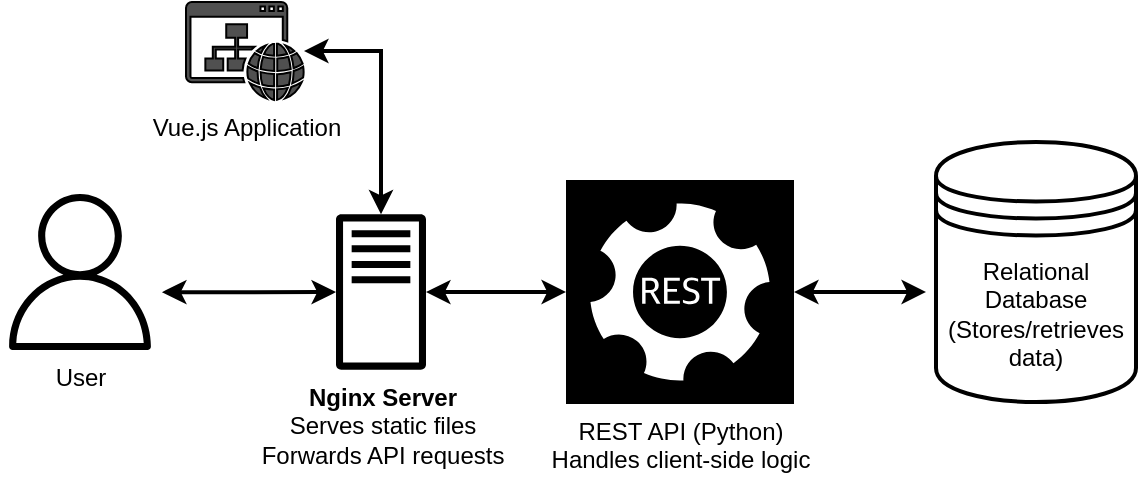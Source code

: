 <mxfile version="22.1.18" type="github">
  <diagram name="Página-1" id="ZKQeqJewwD02eu_zfRfw">
    <mxGraphModel dx="1434" dy="782" grid="1" gridSize="10" guides="1" tooltips="1" connect="1" arrows="1" fold="1" page="1" pageScale="1" pageWidth="827" pageHeight="1169" math="0" shadow="0">
      <root>
        <mxCell id="0" />
        <mxCell id="1" parent="0" />
        <mxCell id="BcHR5Af1jzsBUXVU-GAc-8" style="edgeStyle=orthogonalEdgeStyle;rounded=0;orthogonalLoop=1;jettySize=auto;html=1;exitX=1.078;exitY=0.629;exitDx=0;exitDy=0;exitPerimeter=0;startArrow=classic;startFill=1;strokeWidth=2;jumpSize=6;endSize=6;strokeColor=#000000;" edge="1" parent="1" source="BcHR5Af1jzsBUXVU-GAc-24" target="BcHR5Af1jzsBUXVU-GAc-18">
          <mxGeometry relative="1" as="geometry">
            <mxPoint x="229" y="295" as="sourcePoint" />
            <mxPoint x="260" y="295" as="targetPoint" />
          </mxGeometry>
        </mxCell>
        <mxCell id="BcHR5Af1jzsBUXVU-GAc-1" value="Relational Database&lt;br&gt;(Stores/retrieves data)" style="shape=datastore;whiteSpace=wrap;html=1;strokeWidth=2;strokeColor=#000000;" vertex="1" parent="1">
          <mxGeometry x="615" y="220" width="100" height="130" as="geometry" />
        </mxCell>
        <mxCell id="BcHR5Af1jzsBUXVU-GAc-13" style="edgeStyle=orthogonalEdgeStyle;rounded=0;orthogonalLoop=1;jettySize=auto;html=1;startArrow=classic;startFill=1;strokeWidth=2;strokeColor=#000000;" edge="1" parent="1" source="BcHR5Af1jzsBUXVU-GAc-18" target="BcHR5Af1jzsBUXVU-GAc-12">
          <mxGeometry relative="1" as="geometry">
            <mxPoint x="360" y="295" as="sourcePoint" />
          </mxGeometry>
        </mxCell>
        <mxCell id="BcHR5Af1jzsBUXVU-GAc-12" value="REST API (Python)&lt;br&gt;Handles client-side logic" style="sketch=0;pointerEvents=1;shadow=0;dashed=0;html=1;strokeColor=#000000;fillColor=#000000;labelPosition=center;verticalLabelPosition=bottom;verticalAlign=top;align=center;outlineConnect=0;shape=mxgraph.veeam2.restful_api;" vertex="1" parent="1">
          <mxGeometry x="430" y="239" width="114" height="112" as="geometry" />
        </mxCell>
        <mxCell id="BcHR5Af1jzsBUXVU-GAc-15" style="edgeStyle=orthogonalEdgeStyle;rounded=0;orthogonalLoop=1;jettySize=auto;html=1;entryX=-0.05;entryY=0.577;entryDx=0;entryDy=0;entryPerimeter=0;startArrow=classic;startFill=1;strokeWidth=2;strokeColor=#000000;" edge="1" parent="1" source="BcHR5Af1jzsBUXVU-GAc-12" target="BcHR5Af1jzsBUXVU-GAc-1">
          <mxGeometry relative="1" as="geometry" />
        </mxCell>
        <mxCell id="BcHR5Af1jzsBUXVU-GAc-18" value="&lt;font color=&quot;#000000&quot;&gt;&lt;b&gt;Nginx Server&lt;/b&gt;&lt;br&gt;Serves static files&lt;br&gt;Forwards API requests&lt;/font&gt;" style="sketch=0;outlineConnect=0;fontColor=#232F3E;gradientColor=none;fillColor=#000000;strokeColor=#000000;dashed=0;verticalLabelPosition=bottom;verticalAlign=top;align=center;html=1;fontSize=12;fontStyle=0;aspect=fixed;pointerEvents=1;shape=mxgraph.aws4.traditional_server;" vertex="1" parent="1">
          <mxGeometry x="315" y="256" width="45" height="78" as="geometry" />
        </mxCell>
        <mxCell id="BcHR5Af1jzsBUXVU-GAc-21" style="edgeStyle=orthogonalEdgeStyle;rounded=0;orthogonalLoop=1;jettySize=auto;html=1;flowAnimation=0;endFill=1;startFill=1;startArrow=classic;strokeWidth=2;endSize=6;strokeColor=#000000;" edge="1" parent="1" source="BcHR5Af1jzsBUXVU-GAc-20" target="BcHR5Af1jzsBUXVU-GAc-18">
          <mxGeometry relative="1" as="geometry" />
        </mxCell>
        <mxCell id="BcHR5Af1jzsBUXVU-GAc-20" value="Vue.js Application" style="sketch=0;pointerEvents=1;shadow=0;dashed=0;html=1;strokeColor=#000000;fillColor=#505050;labelPosition=center;verticalLabelPosition=bottom;verticalAlign=top;outlineConnect=0;align=center;shape=mxgraph.office.concepts.website;" vertex="1" parent="1">
          <mxGeometry x="240" y="150" width="59" height="49" as="geometry" />
        </mxCell>
        <mxCell id="BcHR5Af1jzsBUXVU-GAc-24" value="&lt;font color=&quot;#000000&quot;&gt;User&lt;/font&gt;" style="sketch=0;outlineConnect=0;fontColor=#232F3E;gradientColor=none;fillColor=#000000;strokeColor=#000000;dashed=0;verticalLabelPosition=bottom;verticalAlign=top;align=center;html=1;fontSize=12;fontStyle=0;aspect=fixed;pointerEvents=1;shape=mxgraph.aws4.user;" vertex="1" parent="1">
          <mxGeometry x="148" y="246" width="78" height="78" as="geometry" />
        </mxCell>
      </root>
    </mxGraphModel>
  </diagram>
</mxfile>
